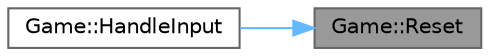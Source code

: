 digraph "Game::Reset"
{
 // INTERACTIVE_SVG=YES
 // LATEX_PDF_SIZE
  bgcolor="transparent";
  edge [fontname=Helvetica,fontsize=10,labelfontname=Helvetica,labelfontsize=10];
  node [fontname=Helvetica,fontsize=10,shape=box,height=0.2,width=0.4];
  rankdir="RL";
  Node1 [id="Node000001",label="Game::Reset",height=0.2,width=0.4,color="gray40", fillcolor="grey60", style="filled", fontcolor="black",tooltip="Reset trò chơi, khởi tạo lại trạng thái ban đầu."];
  Node1 -> Node2 [id="edge1_Node000001_Node000002",dir="back",color="steelblue1",style="solid",tooltip=" "];
  Node2 [id="Node000002",label="Game::HandleInput",height=0.2,width=0.4,color="grey40", fillcolor="white", style="filled",URL="$class_game.html#a6cb82eaece4e30724f3fe4e0d4bde5fc",tooltip="Xử lý các thao tác từ người chơi như di chuyển, xoay, thả nhanh."];
}
